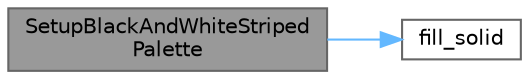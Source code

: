 digraph "SetupBlackAndWhiteStripedPalette"
{
 // INTERACTIVE_SVG=YES
 // LATEX_PDF_SIZE
  bgcolor="transparent";
  edge [fontname=Helvetica,fontsize=10,labelfontname=Helvetica,labelfontsize=10];
  node [fontname=Helvetica,fontsize=10,shape=box,height=0.2,width=0.4];
  rankdir="LR";
  Node1 [id="Node000001",label="SetupBlackAndWhiteStriped\lPalette",height=0.2,width=0.4,color="gray40", fillcolor="grey60", style="filled", fontcolor="black",tooltip=" "];
  Node1 -> Node2 [id="edge1_Node000001_Node000002",color="steelblue1",style="solid",tooltip=" "];
  Node2 [id="Node000002",label="fill_solid",height=0.2,width=0.4,color="grey40", fillcolor="white", style="filled",URL="$da/de3/group___color_fills_gac0bcd5712f9f57a186f2c5f96911af1d.html#gac0bcd5712f9f57a186f2c5f96911af1d",tooltip="Fill a range of LEDs with a solid color."];
}
